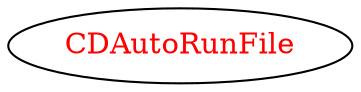 digraph dependencyGraph {
 concentrate=true;
 ranksep="2.0";
 rankdir="LR"; 
 splines="ortho";
"CDAutoRunFile" [fontcolor="red"];
}
